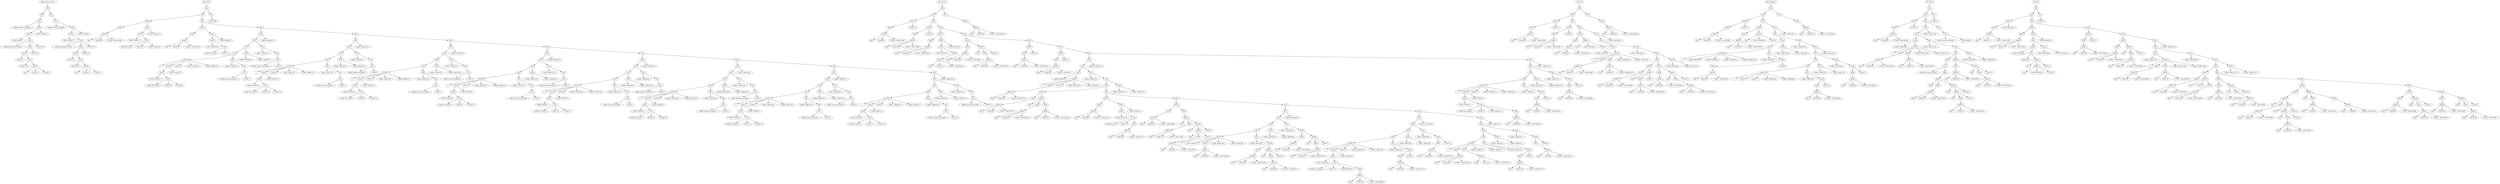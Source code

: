 digraph IRTree {
fragment1_0 -> fragment1_1
fragment1_1 -> fragment1_2
fragment1_2 -> fragment1_3
fragment1_3 -> fragment1_4
fragment1_3 -> fragment1_5
fragment1_5 -> fragment1_6
fragment1_6 -> fragment1_7
fragment1_6 -> fragment1_8
fragment1_8 -> fragment1_9
fragment1_8 -> fragment1_10
fragment1_10 -> fragment1_11
fragment1_11 -> fragment1_12
fragment1_11 -> fragment1_13
fragment1_13 -> fragment1_14
fragment1_13 -> fragment1_15
fragment1_15 -> fragment1_16
fragment1_15 -> fragment1_17
fragment1_15 -> fragment1_18
fragment1_10 -> fragment1_19
fragment1_8 -> fragment1_20
fragment1_5 -> fragment1_21
fragment1_1 -> fragment1_22
fragment1_22 -> fragment1_23
fragment1_23 -> fragment1_24
fragment1_23 -> fragment1_25
fragment1_25 -> fragment1_26
fragment1_26 -> fragment1_27
fragment1_26 -> fragment1_28
fragment1_28 -> fragment1_29
fragment1_28 -> fragment1_30
fragment1_30 -> fragment1_31
fragment1_31 -> fragment1_32
fragment1_31 -> fragment1_33
fragment1_33 -> fragment1_34
fragment1_33 -> fragment1_35
fragment1_35 -> fragment1_36
fragment1_35 -> fragment1_37
fragment1_35 -> fragment1_38
fragment1_30 -> fragment1_39
fragment1_28 -> fragment1_40
fragment1_25 -> fragment1_41
fragment1_0[ label = "BinarySearch::main" ]
fragment1_1[ label = "SEQ" ]
fragment1_2[ label = "EXP" ]
fragment1_3[ label = "CALL" ]
fragment1_4[ label = "NAME System.out.println" ]
fragment1_5[ label = "ESEQ" ]
fragment1_6[ label = "MOVE" ]
fragment1_7[ label = "TEMP TEMP#7" ]
fragment1_8[ label = "CALL" ]
fragment1_9[ label = "NAME BinarySearch::Start" ]
fragment1_10[ label = "ESEQ" ]
fragment1_11[ label = "MOVE" ]
fragment1_12[ label = "TEMP CP" ]
fragment1_13[ label = "CALL" ]
fragment1_14[ label = "NAME new" ]
fragment1_15[ label = "BINOP" ]
fragment1_16[ label = "MUL" ]
fragment1_17[ label = "CONST 2" ]
fragment1_18[ label = "CONST 4" ]
fragment1_19[ label = "TEMP CP" ]
fragment1_20[ label = "CONST 20" ]
fragment1_21[ label = "TEMP TEMP#7" ]
fragment1_22[ label = "EXP" ]
fragment1_23[ label = "CALL" ]
fragment1_24[ label = "NAME System.out.println" ]
fragment1_25[ label = "ESEQ" ]
fragment1_26[ label = "MOVE" ]
fragment1_27[ label = "TEMP TEMP#7" ]
fragment1_28[ label = "CALL" ]
fragment1_29[ label = "NAME BinarySearch::Start" ]
fragment1_30[ label = "ESEQ" ]
fragment1_31[ label = "MOVE" ]
fragment1_32[ label = "TEMP CP" ]
fragment1_33[ label = "CALL" ]
fragment1_34[ label = "NAME new" ]
fragment1_35[ label = "BINOP" ]
fragment1_36[ label = "MUL" ]
fragment1_37[ label = "CONST 2" ]
fragment1_38[ label = "CONST 4" ]
fragment1_39[ label = "TEMP CP" ]
fragment1_40[ label = "CONST 20" ]
fragment1_41[ label = "TEMP TEMP#7" ]
fragment2_0 -> fragment2_1
fragment2_1 -> fragment2_2
fragment2_2 -> fragment2_3
fragment2_3 -> fragment2_4
fragment2_4 -> fragment2_5
fragment2_5 -> fragment2_6
fragment2_5 -> fragment2_7
fragment2_5 -> fragment2_8
fragment2_3 -> fragment2_9
fragment2_9 -> fragment2_10
fragment2_10 -> fragment2_11
fragment2_10 -> fragment2_12
fragment2_12 -> fragment2_13
fragment2_12 -> fragment2_14
fragment2_12 -> fragment2_15
fragment2_9 -> fragment2_16
fragment2_2 -> fragment2_17
fragment2_17 -> fragment2_18
fragment2_18 -> fragment2_19
fragment2_19 -> fragment2_20
fragment2_20 -> fragment2_21
fragment2_20 -> fragment2_22
fragment2_20 -> fragment2_23
fragment2_18 -> fragment2_24
fragment2_24 -> fragment2_25
fragment2_25 -> fragment2_26
fragment2_25 -> fragment2_27
fragment2_27 -> fragment2_28
fragment2_27 -> fragment2_29
fragment2_24 -> fragment2_30
fragment2_17 -> fragment2_31
fragment2_31 -> fragment2_32
fragment2_32 -> fragment2_33
fragment2_33 -> fragment2_34
fragment2_34 -> fragment2_35
fragment2_35 -> fragment2_36
fragment2_36 -> fragment2_37
fragment2_36 -> fragment2_38
fragment2_38 -> fragment2_39
fragment2_39 -> fragment2_40
fragment2_39 -> fragment2_41
fragment2_41 -> fragment2_42
fragment2_41 -> fragment2_43
fragment2_41 -> fragment2_44
fragment2_38 -> fragment2_45
fragment2_36 -> fragment2_46
fragment2_36 -> fragment2_47
fragment2_36 -> fragment2_48
fragment2_35 -> fragment2_49
fragment2_49 -> fragment2_50
fragment2_49 -> fragment2_51
fragment2_51 -> fragment2_52
fragment2_52 -> fragment2_53
fragment2_52 -> fragment2_54
fragment2_34 -> fragment2_55
fragment2_55 -> fragment2_56
fragment2_55 -> fragment2_57
fragment2_33 -> fragment2_58
fragment2_58 -> fragment2_59
fragment2_58 -> fragment2_60
fragment2_60 -> fragment2_61
fragment2_61 -> fragment2_62
fragment2_61 -> fragment2_63
fragment2_32 -> fragment2_64
fragment2_31 -> fragment2_65
fragment2_65 -> fragment2_66
fragment2_66 -> fragment2_67
fragment2_67 -> fragment2_68
fragment2_68 -> fragment2_69
fragment2_69 -> fragment2_70
fragment2_70 -> fragment2_71
fragment2_70 -> fragment2_72
fragment2_72 -> fragment2_73
fragment2_73 -> fragment2_74
fragment2_73 -> fragment2_75
fragment2_75 -> fragment2_76
fragment2_75 -> fragment2_77
fragment2_75 -> fragment2_78
fragment2_72 -> fragment2_79
fragment2_70 -> fragment2_80
fragment2_70 -> fragment2_81
fragment2_70 -> fragment2_82
fragment2_69 -> fragment2_83
fragment2_83 -> fragment2_84
fragment2_83 -> fragment2_85
fragment2_85 -> fragment2_86
fragment2_86 -> fragment2_87
fragment2_86 -> fragment2_88
fragment2_68 -> fragment2_89
fragment2_89 -> fragment2_90
fragment2_89 -> fragment2_91
fragment2_67 -> fragment2_92
fragment2_92 -> fragment2_93
fragment2_92 -> fragment2_94
fragment2_94 -> fragment2_95
fragment2_95 -> fragment2_96
fragment2_95 -> fragment2_97
fragment2_66 -> fragment2_98
fragment2_65 -> fragment2_99
fragment2_99 -> fragment2_100
fragment2_100 -> fragment2_101
fragment2_101 -> fragment2_102
fragment2_102 -> fragment2_103
fragment2_103 -> fragment2_104
fragment2_104 -> fragment2_105
fragment2_104 -> fragment2_106
fragment2_106 -> fragment2_107
fragment2_107 -> fragment2_108
fragment2_107 -> fragment2_109
fragment2_109 -> fragment2_110
fragment2_109 -> fragment2_111
fragment2_109 -> fragment2_112
fragment2_106 -> fragment2_113
fragment2_104 -> fragment2_114
fragment2_104 -> fragment2_115
fragment2_104 -> fragment2_116
fragment2_103 -> fragment2_117
fragment2_117 -> fragment2_118
fragment2_117 -> fragment2_119
fragment2_119 -> fragment2_120
fragment2_120 -> fragment2_121
fragment2_120 -> fragment2_122
fragment2_102 -> fragment2_123
fragment2_123 -> fragment2_124
fragment2_123 -> fragment2_125
fragment2_101 -> fragment2_126
fragment2_126 -> fragment2_127
fragment2_126 -> fragment2_128
fragment2_128 -> fragment2_129
fragment2_129 -> fragment2_130
fragment2_129 -> fragment2_131
fragment2_100 -> fragment2_132
fragment2_99 -> fragment2_133
fragment2_133 -> fragment2_134
fragment2_134 -> fragment2_135
fragment2_135 -> fragment2_136
fragment2_136 -> fragment2_137
fragment2_137 -> fragment2_138
fragment2_138 -> fragment2_139
fragment2_138 -> fragment2_140
fragment2_140 -> fragment2_141
fragment2_141 -> fragment2_142
fragment2_141 -> fragment2_143
fragment2_143 -> fragment2_144
fragment2_143 -> fragment2_145
fragment2_143 -> fragment2_146
fragment2_140 -> fragment2_147
fragment2_138 -> fragment2_148
fragment2_138 -> fragment2_149
fragment2_138 -> fragment2_150
fragment2_137 -> fragment2_151
fragment2_151 -> fragment2_152
fragment2_151 -> fragment2_153
fragment2_153 -> fragment2_154
fragment2_154 -> fragment2_155
fragment2_154 -> fragment2_156
fragment2_136 -> fragment2_157
fragment2_157 -> fragment2_158
fragment2_157 -> fragment2_159
fragment2_135 -> fragment2_160
fragment2_160 -> fragment2_161
fragment2_160 -> fragment2_162
fragment2_162 -> fragment2_163
fragment2_163 -> fragment2_164
fragment2_163 -> fragment2_165
fragment2_134 -> fragment2_166
fragment2_133 -> fragment2_167
fragment2_167 -> fragment2_168
fragment2_168 -> fragment2_169
fragment2_169 -> fragment2_170
fragment2_170 -> fragment2_171
fragment2_171 -> fragment2_172
fragment2_172 -> fragment2_173
fragment2_172 -> fragment2_174
fragment2_174 -> fragment2_175
fragment2_175 -> fragment2_176
fragment2_175 -> fragment2_177
fragment2_177 -> fragment2_178
fragment2_177 -> fragment2_179
fragment2_177 -> fragment2_180
fragment2_174 -> fragment2_181
fragment2_172 -> fragment2_182
fragment2_172 -> fragment2_183
fragment2_172 -> fragment2_184
fragment2_171 -> fragment2_185
fragment2_185 -> fragment2_186
fragment2_185 -> fragment2_187
fragment2_187 -> fragment2_188
fragment2_188 -> fragment2_189
fragment2_188 -> fragment2_190
fragment2_170 -> fragment2_191
fragment2_191 -> fragment2_192
fragment2_191 -> fragment2_193
fragment2_169 -> fragment2_194
fragment2_194 -> fragment2_195
fragment2_194 -> fragment2_196
fragment2_196 -> fragment2_197
fragment2_197 -> fragment2_198
fragment2_197 -> fragment2_199
fragment2_168 -> fragment2_200
fragment2_167 -> fragment2_201
fragment2_201 -> fragment2_202
fragment2_202 -> fragment2_203
fragment2_203 -> fragment2_204
fragment2_204 -> fragment2_205
fragment2_205 -> fragment2_206
fragment2_206 -> fragment2_207
fragment2_206 -> fragment2_208
fragment2_208 -> fragment2_209
fragment2_209 -> fragment2_210
fragment2_209 -> fragment2_211
fragment2_211 -> fragment2_212
fragment2_211 -> fragment2_213
fragment2_211 -> fragment2_214
fragment2_208 -> fragment2_215
fragment2_206 -> fragment2_216
fragment2_206 -> fragment2_217
fragment2_206 -> fragment2_218
fragment2_205 -> fragment2_219
fragment2_219 -> fragment2_220
fragment2_219 -> fragment2_221
fragment2_221 -> fragment2_222
fragment2_222 -> fragment2_223
fragment2_222 -> fragment2_224
fragment2_204 -> fragment2_225
fragment2_225 -> fragment2_226
fragment2_225 -> fragment2_227
fragment2_203 -> fragment2_228
fragment2_228 -> fragment2_229
fragment2_228 -> fragment2_230
fragment2_230 -> fragment2_231
fragment2_231 -> fragment2_232
fragment2_231 -> fragment2_233
fragment2_202 -> fragment2_234
fragment2_201 -> fragment2_235
fragment2_235 -> fragment2_236
fragment2_236 -> fragment2_237
fragment2_237 -> fragment2_238
fragment2_238 -> fragment2_239
fragment2_239 -> fragment2_240
fragment2_240 -> fragment2_241
fragment2_240 -> fragment2_242
fragment2_242 -> fragment2_243
fragment2_243 -> fragment2_244
fragment2_243 -> fragment2_245
fragment2_245 -> fragment2_246
fragment2_245 -> fragment2_247
fragment2_245 -> fragment2_248
fragment2_242 -> fragment2_249
fragment2_240 -> fragment2_250
fragment2_240 -> fragment2_251
fragment2_240 -> fragment2_252
fragment2_239 -> fragment2_253
fragment2_253 -> fragment2_254
fragment2_253 -> fragment2_255
fragment2_255 -> fragment2_256
fragment2_256 -> fragment2_257
fragment2_256 -> fragment2_258
fragment2_238 -> fragment2_259
fragment2_259 -> fragment2_260
fragment2_259 -> fragment2_261
fragment2_237 -> fragment2_262
fragment2_262 -> fragment2_263
fragment2_262 -> fragment2_264
fragment2_264 -> fragment2_265
fragment2_265 -> fragment2_266
fragment2_265 -> fragment2_267
fragment2_236 -> fragment2_268
fragment2_235 -> fragment2_269
fragment2_269 -> fragment2_270
fragment2_270 -> fragment2_271
fragment2_271 -> fragment2_272
fragment2_272 -> fragment2_273
fragment2_273 -> fragment2_274
fragment2_273 -> fragment2_275
fragment2_275 -> fragment2_276
fragment2_276 -> fragment2_277
fragment2_276 -> fragment2_278
fragment2_278 -> fragment2_279
fragment2_278 -> fragment2_280
fragment2_278 -> fragment2_281
fragment2_275 -> fragment2_282
fragment2_273 -> fragment2_283
fragment2_273 -> fragment2_284
fragment2_273 -> fragment2_285
fragment2_272 -> fragment2_286
fragment2_286 -> fragment2_287
fragment2_286 -> fragment2_288
fragment2_288 -> fragment2_289
fragment2_289 -> fragment2_290
fragment2_289 -> fragment2_291
fragment2_271 -> fragment2_292
fragment2_292 -> fragment2_293
fragment2_292 -> fragment2_294
fragment2_270 -> fragment2_295
fragment2_295 -> fragment2_296
fragment2_295 -> fragment2_297
fragment2_297 -> fragment2_298
fragment2_298 -> fragment2_299
fragment2_298 -> fragment2_300
fragment2_269 -> fragment2_301
fragment2_1 -> fragment2_302
fragment2_302 -> fragment2_303
fragment2_0[ label = "BS::Start" ]
fragment2_1[ label = "SEQ" ]
fragment2_2[ label = "SEQ" ]
fragment2_3[ label = "MOVE" ]
fragment2_4[ label = "MEM" ]
fragment2_5[ label = "BINOP" ]
fragment2_6[ label = "ADD" ]
fragment2_7[ label = "TEMP BP" ]
fragment2_8[ label = "CONST -1094795586" ]
fragment2_9[ label = "ESEQ" ]
fragment2_10[ label = "MOVE" ]
fragment2_11[ label = "TEMP TEMP#15" ]
fragment2_12[ label = "CALL" ]
fragment2_13[ label = "NAME BS::Init" ]
fragment2_14[ label = "TEMP CP" ]
fragment2_15[ label = "TEMP TEMP#14" ]
fragment2_16[ label = "TEMP TEMP#15" ]
fragment2_17[ label = "SEQ" ]
fragment2_18[ label = "MOVE" ]
fragment2_19[ label = "MEM" ]
fragment2_20[ label = "BINOP" ]
fragment2_21[ label = "ADD" ]
fragment2_22[ label = "TEMP BP" ]
fragment2_23[ label = "CONST -1094795582" ]
fragment2_24[ label = "ESEQ" ]
fragment2_25[ label = "MOVE" ]
fragment2_26[ label = "TEMP TEMP#16" ]
fragment2_27[ label = "CALL" ]
fragment2_28[ label = "NAME BS::Print" ]
fragment2_29[ label = "TEMP CP" ]
fragment2_30[ label = "TEMP TEMP#16" ]
fragment2_31[ label = "SEQ" ]
fragment2_32[ label = "SEQ" ]
fragment2_33[ label = "SEQ" ]
fragment2_34[ label = "SEQ" ]
fragment2_35[ label = "SEQ" ]
fragment2_36[ label = "CJUMP" ]
fragment2_37[ label = "!=" ]
fragment2_38[ label = "ESEQ" ]
fragment2_39[ label = "MOVE" ]
fragment2_40[ label = "TEMP TEMP#17" ]
fragment2_41[ label = "CALL" ]
fragment2_42[ label = "NAME BS::Search" ]
fragment2_43[ label = "TEMP CP" ]
fragment2_44[ label = "CONST 8" ]
fragment2_45[ label = "TEMP TEMP#17" ]
fragment2_46[ label = "CONST 0" ]
fragment2_47[ label = "LABEL LABEL#14" ]
fragment2_48[ label = "LABEL LABEL#15" ]
fragment2_49[ label = "SEQ" ]
fragment2_50[ label = "LABEL LABEL#14" ]
fragment2_51[ label = "EXP" ]
fragment2_52[ label = "CALL" ]
fragment2_53[ label = "NAME System.out.println" ]
fragment2_54[ label = "CONST 1" ]
fragment2_55[ label = "JUMP" ]
fragment2_56[ label = "NAME LABEL#16" ]
fragment2_57[ label = "LABEL LABEL#16" ]
fragment2_58[ label = "SEQ" ]
fragment2_59[ label = "LABEL LABEL#15" ]
fragment2_60[ label = "EXP" ]
fragment2_61[ label = "CALL" ]
fragment2_62[ label = "NAME System.out.println" ]
fragment2_63[ label = "CONST 0" ]
fragment2_64[ label = "LABEL LABEL#16" ]
fragment2_65[ label = "SEQ" ]
fragment2_66[ label = "SEQ" ]
fragment2_67[ label = "SEQ" ]
fragment2_68[ label = "SEQ" ]
fragment2_69[ label = "SEQ" ]
fragment2_70[ label = "CJUMP" ]
fragment2_71[ label = "!=" ]
fragment2_72[ label = "ESEQ" ]
fragment2_73[ label = "MOVE" ]
fragment2_74[ label = "TEMP TEMP#18" ]
fragment2_75[ label = "CALL" ]
fragment2_76[ label = "NAME BS::Search" ]
fragment2_77[ label = "TEMP CP" ]
fragment2_78[ label = "CONST 19" ]
fragment2_79[ label = "TEMP TEMP#18" ]
fragment2_80[ label = "CONST 0" ]
fragment2_81[ label = "LABEL LABEL#20" ]
fragment2_82[ label = "LABEL LABEL#21" ]
fragment2_83[ label = "SEQ" ]
fragment2_84[ label = "LABEL LABEL#20" ]
fragment2_85[ label = "EXP" ]
fragment2_86[ label = "CALL" ]
fragment2_87[ label = "NAME System.out.println" ]
fragment2_88[ label = "CONST 1" ]
fragment2_89[ label = "JUMP" ]
fragment2_90[ label = "NAME LABEL#22" ]
fragment2_91[ label = "LABEL LABEL#22" ]
fragment2_92[ label = "SEQ" ]
fragment2_93[ label = "LABEL LABEL#21" ]
fragment2_94[ label = "EXP" ]
fragment2_95[ label = "CALL" ]
fragment2_96[ label = "NAME System.out.println" ]
fragment2_97[ label = "CONST 0" ]
fragment2_98[ label = "LABEL LABEL#22" ]
fragment2_99[ label = "SEQ" ]
fragment2_100[ label = "SEQ" ]
fragment2_101[ label = "SEQ" ]
fragment2_102[ label = "SEQ" ]
fragment2_103[ label = "SEQ" ]
fragment2_104[ label = "CJUMP" ]
fragment2_105[ label = "!=" ]
fragment2_106[ label = "ESEQ" ]
fragment2_107[ label = "MOVE" ]
fragment2_108[ label = "TEMP TEMP#19" ]
fragment2_109[ label = "CALL" ]
fragment2_110[ label = "NAME BS::Search" ]
fragment2_111[ label = "TEMP CP" ]
fragment2_112[ label = "CONST 20" ]
fragment2_113[ label = "TEMP TEMP#19" ]
fragment2_114[ label = "CONST 0" ]
fragment2_115[ label = "LABEL LABEL#26" ]
fragment2_116[ label = "LABEL LABEL#27" ]
fragment2_117[ label = "SEQ" ]
fragment2_118[ label = "LABEL LABEL#26" ]
fragment2_119[ label = "EXP" ]
fragment2_120[ label = "CALL" ]
fragment2_121[ label = "NAME System.out.println" ]
fragment2_122[ label = "CONST 1" ]
fragment2_123[ label = "JUMP" ]
fragment2_124[ label = "NAME LABEL#28" ]
fragment2_125[ label = "LABEL LABEL#28" ]
fragment2_126[ label = "SEQ" ]
fragment2_127[ label = "LABEL LABEL#27" ]
fragment2_128[ label = "EXP" ]
fragment2_129[ label = "CALL" ]
fragment2_130[ label = "NAME System.out.println" ]
fragment2_131[ label = "CONST 0" ]
fragment2_132[ label = "LABEL LABEL#28" ]
fragment2_133[ label = "SEQ" ]
fragment2_134[ label = "SEQ" ]
fragment2_135[ label = "SEQ" ]
fragment2_136[ label = "SEQ" ]
fragment2_137[ label = "SEQ" ]
fragment2_138[ label = "CJUMP" ]
fragment2_139[ label = "!=" ]
fragment2_140[ label = "ESEQ" ]
fragment2_141[ label = "MOVE" ]
fragment2_142[ label = "TEMP TEMP#20" ]
fragment2_143[ label = "CALL" ]
fragment2_144[ label = "NAME BS::Search" ]
fragment2_145[ label = "TEMP CP" ]
fragment2_146[ label = "CONST 21" ]
fragment2_147[ label = "TEMP TEMP#20" ]
fragment2_148[ label = "CONST 0" ]
fragment2_149[ label = "LABEL LABEL#32" ]
fragment2_150[ label = "LABEL LABEL#33" ]
fragment2_151[ label = "SEQ" ]
fragment2_152[ label = "LABEL LABEL#32" ]
fragment2_153[ label = "EXP" ]
fragment2_154[ label = "CALL" ]
fragment2_155[ label = "NAME System.out.println" ]
fragment2_156[ label = "CONST 1" ]
fragment2_157[ label = "JUMP" ]
fragment2_158[ label = "NAME LABEL#34" ]
fragment2_159[ label = "LABEL LABEL#34" ]
fragment2_160[ label = "SEQ" ]
fragment2_161[ label = "LABEL LABEL#33" ]
fragment2_162[ label = "EXP" ]
fragment2_163[ label = "CALL" ]
fragment2_164[ label = "NAME System.out.println" ]
fragment2_165[ label = "CONST 0" ]
fragment2_166[ label = "LABEL LABEL#34" ]
fragment2_167[ label = "SEQ" ]
fragment2_168[ label = "SEQ" ]
fragment2_169[ label = "SEQ" ]
fragment2_170[ label = "SEQ" ]
fragment2_171[ label = "SEQ" ]
fragment2_172[ label = "CJUMP" ]
fragment2_173[ label = "!=" ]
fragment2_174[ label = "ESEQ" ]
fragment2_175[ label = "MOVE" ]
fragment2_176[ label = "TEMP TEMP#21" ]
fragment2_177[ label = "CALL" ]
fragment2_178[ label = "NAME BS::Search" ]
fragment2_179[ label = "TEMP CP" ]
fragment2_180[ label = "CONST 37" ]
fragment2_181[ label = "TEMP TEMP#21" ]
fragment2_182[ label = "CONST 0" ]
fragment2_183[ label = "LABEL LABEL#38" ]
fragment2_184[ label = "LABEL LABEL#39" ]
fragment2_185[ label = "SEQ" ]
fragment2_186[ label = "LABEL LABEL#38" ]
fragment2_187[ label = "EXP" ]
fragment2_188[ label = "CALL" ]
fragment2_189[ label = "NAME System.out.println" ]
fragment2_190[ label = "CONST 1" ]
fragment2_191[ label = "JUMP" ]
fragment2_192[ label = "NAME LABEL#40" ]
fragment2_193[ label = "LABEL LABEL#40" ]
fragment2_194[ label = "SEQ" ]
fragment2_195[ label = "LABEL LABEL#39" ]
fragment2_196[ label = "EXP" ]
fragment2_197[ label = "CALL" ]
fragment2_198[ label = "NAME System.out.println" ]
fragment2_199[ label = "CONST 0" ]
fragment2_200[ label = "LABEL LABEL#40" ]
fragment2_201[ label = "SEQ" ]
fragment2_202[ label = "SEQ" ]
fragment2_203[ label = "SEQ" ]
fragment2_204[ label = "SEQ" ]
fragment2_205[ label = "SEQ" ]
fragment2_206[ label = "CJUMP" ]
fragment2_207[ label = "!=" ]
fragment2_208[ label = "ESEQ" ]
fragment2_209[ label = "MOVE" ]
fragment2_210[ label = "TEMP TEMP#22" ]
fragment2_211[ label = "CALL" ]
fragment2_212[ label = "NAME BS::Search" ]
fragment2_213[ label = "TEMP CP" ]
fragment2_214[ label = "CONST 38" ]
fragment2_215[ label = "TEMP TEMP#22" ]
fragment2_216[ label = "CONST 0" ]
fragment2_217[ label = "LABEL LABEL#44" ]
fragment2_218[ label = "LABEL LABEL#45" ]
fragment2_219[ label = "SEQ" ]
fragment2_220[ label = "LABEL LABEL#44" ]
fragment2_221[ label = "EXP" ]
fragment2_222[ label = "CALL" ]
fragment2_223[ label = "NAME System.out.println" ]
fragment2_224[ label = "CONST 1" ]
fragment2_225[ label = "JUMP" ]
fragment2_226[ label = "NAME LABEL#46" ]
fragment2_227[ label = "LABEL LABEL#46" ]
fragment2_228[ label = "SEQ" ]
fragment2_229[ label = "LABEL LABEL#45" ]
fragment2_230[ label = "EXP" ]
fragment2_231[ label = "CALL" ]
fragment2_232[ label = "NAME System.out.println" ]
fragment2_233[ label = "CONST 0" ]
fragment2_234[ label = "LABEL LABEL#46" ]
fragment2_235[ label = "SEQ" ]
fragment2_236[ label = "SEQ" ]
fragment2_237[ label = "SEQ" ]
fragment2_238[ label = "SEQ" ]
fragment2_239[ label = "SEQ" ]
fragment2_240[ label = "CJUMP" ]
fragment2_241[ label = "!=" ]
fragment2_242[ label = "ESEQ" ]
fragment2_243[ label = "MOVE" ]
fragment2_244[ label = "TEMP TEMP#23" ]
fragment2_245[ label = "CALL" ]
fragment2_246[ label = "NAME BS::Search" ]
fragment2_247[ label = "TEMP CP" ]
fragment2_248[ label = "CONST 39" ]
fragment2_249[ label = "TEMP TEMP#23" ]
fragment2_250[ label = "CONST 0" ]
fragment2_251[ label = "LABEL LABEL#50" ]
fragment2_252[ label = "LABEL LABEL#51" ]
fragment2_253[ label = "SEQ" ]
fragment2_254[ label = "LABEL LABEL#50" ]
fragment2_255[ label = "EXP" ]
fragment2_256[ label = "CALL" ]
fragment2_257[ label = "NAME System.out.println" ]
fragment2_258[ label = "CONST 1" ]
fragment2_259[ label = "JUMP" ]
fragment2_260[ label = "NAME LABEL#52" ]
fragment2_261[ label = "LABEL LABEL#52" ]
fragment2_262[ label = "SEQ" ]
fragment2_263[ label = "LABEL LABEL#51" ]
fragment2_264[ label = "EXP" ]
fragment2_265[ label = "CALL" ]
fragment2_266[ label = "NAME System.out.println" ]
fragment2_267[ label = "CONST 0" ]
fragment2_268[ label = "LABEL LABEL#52" ]
fragment2_269[ label = "SEQ" ]
fragment2_270[ label = "SEQ" ]
fragment2_271[ label = "SEQ" ]
fragment2_272[ label = "SEQ" ]
fragment2_273[ label = "CJUMP" ]
fragment2_274[ label = "!=" ]
fragment2_275[ label = "ESEQ" ]
fragment2_276[ label = "MOVE" ]
fragment2_277[ label = "TEMP TEMP#24" ]
fragment2_278[ label = "CALL" ]
fragment2_279[ label = "NAME BS::Search" ]
fragment2_280[ label = "TEMP CP" ]
fragment2_281[ label = "CONST 50" ]
fragment2_282[ label = "TEMP TEMP#24" ]
fragment2_283[ label = "CONST 0" ]
fragment2_284[ label = "LABEL LABEL#56" ]
fragment2_285[ label = "LABEL LABEL#57" ]
fragment2_286[ label = "SEQ" ]
fragment2_287[ label = "LABEL LABEL#56" ]
fragment2_288[ label = "EXP" ]
fragment2_289[ label = "CALL" ]
fragment2_290[ label = "NAME System.out.println" ]
fragment2_291[ label = "CONST 1" ]
fragment2_292[ label = "JUMP" ]
fragment2_293[ label = "NAME LABEL#58" ]
fragment2_294[ label = "LABEL LABEL#58" ]
fragment2_295[ label = "SEQ" ]
fragment2_296[ label = "LABEL LABEL#57" ]
fragment2_297[ label = "EXP" ]
fragment2_298[ label = "CALL" ]
fragment2_299[ label = "NAME System.out.println" ]
fragment2_300[ label = "CONST 0" ]
fragment2_301[ label = "LABEL LABEL#58" ]
fragment2_302[ label = "EXP" ]
fragment2_303[ label = "CONST 999" ]
fragment3_0 -> fragment3_1
fragment3_1 -> fragment3_2
fragment3_2 -> fragment3_3
fragment3_3 -> fragment3_4
fragment3_4 -> fragment3_5
fragment3_5 -> fragment3_6
fragment3_5 -> fragment3_7
fragment3_5 -> fragment3_8
fragment3_3 -> fragment3_9
fragment3_2 -> fragment3_10
fragment3_10 -> fragment3_11
fragment3_11 -> fragment3_12
fragment3_12 -> fragment3_13
fragment3_13 -> fragment3_14
fragment3_13 -> fragment3_15
fragment3_13 -> fragment3_16
fragment3_11 -> fragment3_17
fragment3_10 -> fragment3_18
fragment3_18 -> fragment3_19
fragment3_19 -> fragment3_20
fragment3_20 -> fragment3_21
fragment3_21 -> fragment3_22
fragment3_21 -> fragment3_23
fragment3_21 -> fragment3_24
fragment3_19 -> fragment3_25
fragment3_25 -> fragment3_26
fragment3_26 -> fragment3_27
fragment3_26 -> fragment3_28
fragment3_28 -> fragment3_29
fragment3_29 -> fragment3_30
fragment3_29 -> fragment3_31
fragment3_29 -> fragment3_32
fragment3_25 -> fragment3_33
fragment3_18 -> fragment3_34
fragment3_34 -> fragment3_35
fragment3_35 -> fragment3_36
fragment3_36 -> fragment3_37
fragment3_37 -> fragment3_38
fragment3_37 -> fragment3_39
fragment3_37 -> fragment3_40
fragment3_35 -> fragment3_41
fragment3_41 -> fragment3_42
fragment3_41 -> fragment3_43
fragment3_43 -> fragment3_44
fragment3_44 -> fragment3_45
fragment3_44 -> fragment3_46
fragment3_44 -> fragment3_47
fragment3_41 -> fragment3_48
fragment3_34 -> fragment3_49
fragment3_49 -> fragment3_50
fragment3_50 -> fragment3_51
fragment3_51 -> fragment3_52
fragment3_52 -> fragment3_53
fragment3_52 -> fragment3_54
fragment3_52 -> fragment3_55
fragment3_50 -> fragment3_56
fragment3_49 -> fragment3_57
fragment3_57 -> fragment3_58
fragment3_58 -> fragment3_59
fragment3_59 -> fragment3_60
fragment3_60 -> fragment3_61
fragment3_60 -> fragment3_62
fragment3_60 -> fragment3_63
fragment3_58 -> fragment3_64
fragment3_57 -> fragment3_65
fragment3_65 -> fragment3_66
fragment3_66 -> fragment3_67
fragment3_67 -> fragment3_68
fragment3_68 -> fragment3_69
fragment3_68 -> fragment3_70
fragment3_70 -> fragment3_71
fragment3_70 -> fragment3_72
fragment3_72 -> fragment3_73
fragment3_73 -> fragment3_74
fragment3_73 -> fragment3_75
fragment3_73 -> fragment3_76
fragment3_70 -> fragment3_77
fragment3_70 -> fragment3_78
fragment3_70 -> fragment3_79
fragment3_67 -> fragment3_80
fragment3_80 -> fragment3_81
fragment3_80 -> fragment3_82
fragment3_82 -> fragment3_83
fragment3_83 -> fragment3_84
fragment3_84 -> fragment3_85
fragment3_85 -> fragment3_86
fragment3_86 -> fragment3_87
fragment3_86 -> fragment3_88
fragment3_86 -> fragment3_89
fragment3_84 -> fragment3_90
fragment3_90 -> fragment3_91
fragment3_90 -> fragment3_92
fragment3_92 -> fragment3_93
fragment3_93 -> fragment3_94
fragment3_93 -> fragment3_95
fragment3_93 -> fragment3_96
fragment3_90 -> fragment3_97
fragment3_97 -> fragment3_98
fragment3_98 -> fragment3_99
fragment3_98 -> fragment3_100
fragment3_98 -> fragment3_101
fragment3_83 -> fragment3_102
fragment3_102 -> fragment3_103
fragment3_103 -> fragment3_104
fragment3_104 -> fragment3_105
fragment3_105 -> fragment3_106
fragment3_105 -> fragment3_107
fragment3_105 -> fragment3_108
fragment3_103 -> fragment3_109
fragment3_109 -> fragment3_110
fragment3_110 -> fragment3_111
fragment3_110 -> fragment3_112
fragment3_112 -> fragment3_113
fragment3_112 -> fragment3_114
fragment3_112 -> fragment3_115
fragment3_115 -> fragment3_116
fragment3_116 -> fragment3_117
fragment3_116 -> fragment3_118
fragment3_116 -> fragment3_119
fragment3_109 -> fragment3_120
fragment3_102 -> fragment3_121
fragment3_121 -> fragment3_122
fragment3_122 -> fragment3_123
fragment3_123 -> fragment3_124
fragment3_124 -> fragment3_125
fragment3_124 -> fragment3_126
fragment3_124 -> fragment3_127
fragment3_122 -> fragment3_128
fragment3_128 -> fragment3_129
fragment3_129 -> fragment3_130
fragment3_129 -> fragment3_131
fragment3_131 -> fragment3_132
fragment3_132 -> fragment3_133
fragment3_132 -> fragment3_134
fragment3_132 -> fragment3_135
fragment3_129 -> fragment3_136
fragment3_136 -> fragment3_137
fragment3_136 -> fragment3_138
fragment3_138 -> fragment3_139
fragment3_138 -> fragment3_140
fragment3_140 -> fragment3_141
fragment3_141 -> fragment3_142
fragment3_141 -> fragment3_143
fragment3_141 -> fragment3_144
fragment3_138 -> fragment3_145
fragment3_136 -> fragment3_146
fragment3_121 -> fragment3_147
fragment3_147 -> fragment3_148
fragment3_148 -> fragment3_149
fragment3_149 -> fragment3_150
fragment3_150 -> fragment3_151
fragment3_151 -> fragment3_152
fragment3_152 -> fragment3_153
fragment3_152 -> fragment3_154
fragment3_152 -> fragment3_155
fragment3_155 -> fragment3_156
fragment3_156 -> fragment3_157
fragment3_156 -> fragment3_158
fragment3_156 -> fragment3_159
fragment3_152 -> fragment3_160
fragment3_152 -> fragment3_161
fragment3_151 -> fragment3_162
fragment3_162 -> fragment3_163
fragment3_162 -> fragment3_164
fragment3_164 -> fragment3_165
fragment3_165 -> fragment3_166
fragment3_166 -> fragment3_167
fragment3_166 -> fragment3_168
fragment3_166 -> fragment3_169
fragment3_164 -> fragment3_170
fragment3_170 -> fragment3_171
fragment3_170 -> fragment3_172
fragment3_172 -> fragment3_173
fragment3_173 -> fragment3_174
fragment3_173 -> fragment3_175
fragment3_173 -> fragment3_176
fragment3_170 -> fragment3_177
fragment3_150 -> fragment3_178
fragment3_178 -> fragment3_179
fragment3_178 -> fragment3_180
fragment3_149 -> fragment3_181
fragment3_181 -> fragment3_182
fragment3_181 -> fragment3_183
fragment3_183 -> fragment3_184
fragment3_184 -> fragment3_185
fragment3_185 -> fragment3_186
fragment3_185 -> fragment3_187
fragment3_185 -> fragment3_188
fragment3_183 -> fragment3_189
fragment3_189 -> fragment3_190
fragment3_189 -> fragment3_191
fragment3_191 -> fragment3_192
fragment3_192 -> fragment3_193
fragment3_192 -> fragment3_194
fragment3_192 -> fragment3_195
fragment3_189 -> fragment3_196
fragment3_148 -> fragment3_197
fragment3_147 -> fragment3_198
fragment3_198 -> fragment3_199
fragment3_199 -> fragment3_200
fragment3_200 -> fragment3_201
fragment3_201 -> fragment3_202
fragment3_202 -> fragment3_203
fragment3_203 -> fragment3_204
fragment3_203 -> fragment3_205
fragment3_205 -> fragment3_206
fragment3_206 -> fragment3_207
fragment3_206 -> fragment3_208
fragment3_208 -> fragment3_209
fragment3_208 -> fragment3_210
fragment3_208 -> fragment3_211
fragment3_208 -> fragment3_212
fragment3_212 -> fragment3_213
fragment3_213 -> fragment3_214
fragment3_213 -> fragment3_215
fragment3_213 -> fragment3_216
fragment3_205 -> fragment3_217
fragment3_203 -> fragment3_218
fragment3_203 -> fragment3_219
fragment3_203 -> fragment3_220
fragment3_202 -> fragment3_221
fragment3_221 -> fragment3_222
fragment3_221 -> fragment3_223
fragment3_223 -> fragment3_224
fragment3_224 -> fragment3_225
fragment3_225 -> fragment3_226
fragment3_225 -> fragment3_227
fragment3_225 -> fragment3_228
fragment3_223 -> fragment3_229
fragment3_201 -> fragment3_230
fragment3_230 -> fragment3_231
fragment3_230 -> fragment3_232
fragment3_200 -> fragment3_233
fragment3_233 -> fragment3_234
fragment3_233 -> fragment3_235
fragment3_235 -> fragment3_236
fragment3_236 -> fragment3_237
fragment3_237 -> fragment3_238
fragment3_237 -> fragment3_239
fragment3_237 -> fragment3_240
fragment3_235 -> fragment3_241
fragment3_199 -> fragment3_242
fragment3_198 -> fragment3_243
fragment3_243 -> fragment3_244
fragment3_244 -> fragment3_245
fragment3_245 -> fragment3_246
fragment3_246 -> fragment3_247
fragment3_247 -> fragment3_248
fragment3_247 -> fragment3_249
fragment3_249 -> fragment3_250
fragment3_250 -> fragment3_251
fragment3_250 -> fragment3_252
fragment3_250 -> fragment3_253
fragment3_247 -> fragment3_254
fragment3_254 -> fragment3_255
fragment3_255 -> fragment3_256
fragment3_255 -> fragment3_257
fragment3_255 -> fragment3_258
fragment3_247 -> fragment3_259
fragment3_247 -> fragment3_260
fragment3_246 -> fragment3_261
fragment3_261 -> fragment3_262
fragment3_261 -> fragment3_263
fragment3_263 -> fragment3_264
fragment3_264 -> fragment3_265
fragment3_265 -> fragment3_266
fragment3_265 -> fragment3_267
fragment3_265 -> fragment3_268
fragment3_263 -> fragment3_269
fragment3_245 -> fragment3_270
fragment3_270 -> fragment3_271
fragment3_270 -> fragment3_272
fragment3_244 -> fragment3_273
fragment3_273 -> fragment3_274
fragment3_273 -> fragment3_275
fragment3_275 -> fragment3_276
fragment3_276 -> fragment3_277
fragment3_277 -> fragment3_278
fragment3_277 -> fragment3_279
fragment3_277 -> fragment3_280
fragment3_275 -> fragment3_281
fragment3_243 -> fragment3_282
fragment3_82 -> fragment3_283
fragment3_283 -> fragment3_284
fragment3_283 -> fragment3_285
fragment3_66 -> fragment3_286
fragment3_65 -> fragment3_287
fragment3_287 -> fragment3_288
fragment3_288 -> fragment3_289
fragment3_289 -> fragment3_290
fragment3_290 -> fragment3_291
fragment3_291 -> fragment3_292
fragment3_291 -> fragment3_293
fragment3_293 -> fragment3_294
fragment3_294 -> fragment3_295
fragment3_294 -> fragment3_296
fragment3_296 -> fragment3_297
fragment3_296 -> fragment3_298
fragment3_296 -> fragment3_299
fragment3_296 -> fragment3_300
fragment3_300 -> fragment3_301
fragment3_301 -> fragment3_302
fragment3_301 -> fragment3_303
fragment3_301 -> fragment3_304
fragment3_293 -> fragment3_305
fragment3_291 -> fragment3_306
fragment3_291 -> fragment3_307
fragment3_291 -> fragment3_308
fragment3_290 -> fragment3_309
fragment3_309 -> fragment3_310
fragment3_309 -> fragment3_311
fragment3_311 -> fragment3_312
fragment3_312 -> fragment3_313
fragment3_313 -> fragment3_314
fragment3_313 -> fragment3_315
fragment3_313 -> fragment3_316
fragment3_311 -> fragment3_317
fragment3_289 -> fragment3_318
fragment3_318 -> fragment3_319
fragment3_318 -> fragment3_320
fragment3_288 -> fragment3_321
fragment3_321 -> fragment3_322
fragment3_321 -> fragment3_323
fragment3_323 -> fragment3_324
fragment3_324 -> fragment3_325
fragment3_325 -> fragment3_326
fragment3_325 -> fragment3_327
fragment3_325 -> fragment3_328
fragment3_323 -> fragment3_329
fragment3_287 -> fragment3_330
fragment3_1 -> fragment3_331
fragment3_331 -> fragment3_332
fragment3_332 -> fragment3_333
fragment3_333 -> fragment3_334
fragment3_333 -> fragment3_335
fragment3_333 -> fragment3_336
fragment3_0[ label = "BS::Search" ]
fragment3_1[ label = "SEQ" ]
fragment3_2[ label = "SEQ" ]
fragment3_3[ label = "MOVE" ]
fragment3_4[ label = "MEM" ]
fragment3_5[ label = "BINOP" ]
fragment3_6[ label = "ADD" ]
fragment3_7[ label = "TEMP BP" ]
fragment3_8[ label = "CONST -1094795566" ]
fragment3_9[ label = "CONST 0" ]
fragment3_10[ label = "SEQ" ]
fragment3_11[ label = "MOVE" ]
fragment3_12[ label = "MEM" ]
fragment3_13[ label = "BINOP" ]
fragment3_14[ label = "ADD" ]
fragment3_15[ label = "TEMP BP" ]
fragment3_16[ label = "CONST -1094795586" ]
fragment3_17[ label = "CONST 0" ]
fragment3_18[ label = "SEQ" ]
fragment3_19[ label = "MOVE" ]
fragment3_20[ label = "MEM" ]
fragment3_21[ label = "BINOP" ]
fragment3_22[ label = "ADD" ]
fragment3_23[ label = "TEMP BP" ]
fragment3_24[ label = "CONST -1094795582" ]
fragment3_25[ label = "ESEQ" ]
fragment3_26[ label = "MOVE" ]
fragment3_27[ label = "TEMP TEMP#32" ]
fragment3_28[ label = "MEM" ]
fragment3_29[ label = "BINOP" ]
fragment3_30[ label = "ADD" ]
fragment3_31[ label = "TEMP CP" ]
fragment3_32[ label = "CONST -1094795582" ]
fragment3_33[ label = "TEMP TEMP#32" ]
fragment3_34[ label = "SEQ" ]
fragment3_35[ label = "MOVE" ]
fragment3_36[ label = "MEM" ]
fragment3_37[ label = "BINOP" ]
fragment3_38[ label = "ADD" ]
fragment3_39[ label = "TEMP BP" ]
fragment3_40[ label = "CONST -1094795582" ]
fragment3_41[ label = "BINOP" ]
fragment3_42[ label = "SUB" ]
fragment3_43[ label = "MEM" ]
fragment3_44[ label = "BINOP" ]
fragment3_45[ label = "ADD" ]
fragment3_46[ label = "TEMP BP" ]
fragment3_47[ label = "CONST -1094795582" ]
fragment3_48[ label = "CONST 1" ]
fragment3_49[ label = "SEQ" ]
fragment3_50[ label = "MOVE" ]
fragment3_51[ label = "MEM" ]
fragment3_52[ label = "BINOP" ]
fragment3_53[ label = "ADD" ]
fragment3_54[ label = "TEMP BP" ]
fragment3_55[ label = "CONST -1094795578" ]
fragment3_56[ label = "CONST 0" ]
fragment3_57[ label = "SEQ" ]
fragment3_58[ label = "MOVE" ]
fragment3_59[ label = "MEM" ]
fragment3_60[ label = "BINOP" ]
fragment3_61[ label = "ADD" ]
fragment3_62[ label = "TEMP BP" ]
fragment3_63[ label = "CONST -1094795574" ]
fragment3_64[ label = "CONST 1" ]
fragment3_65[ label = "SEQ" ]
fragment3_66[ label = "SEQ" ]
fragment3_67[ label = "SEQ" ]
fragment3_68[ label = "SEQ" ]
fragment3_69[ label = "LABEL LABEL#73" ]
fragment3_70[ label = "CJUMP" ]
fragment3_71[ label = "!=" ]
fragment3_72[ label = "MEM" ]
fragment3_73[ label = "BINOP" ]
fragment3_74[ label = "ADD" ]
fragment3_75[ label = "TEMP BP" ]
fragment3_76[ label = "CONST -1094795574" ]
fragment3_77[ label = "CONST 0" ]
fragment3_78[ label = "LABEL LABEL#74" ]
fragment3_79[ label = "LABEL LABEL#75" ]
fragment3_80[ label = "SEQ" ]
fragment3_81[ label = "LABEL LABEL#74" ]
fragment3_82[ label = "SEQ" ]
fragment3_83[ label = "SEQ" ]
fragment3_84[ label = "MOVE" ]
fragment3_85[ label = "MEM" ]
fragment3_86[ label = "BINOP" ]
fragment3_87[ label = "ADD" ]
fragment3_88[ label = "TEMP BP" ]
fragment3_89[ label = "CONST -1094795570" ]
fragment3_90[ label = "BINOP" ]
fragment3_91[ label = "ADD" ]
fragment3_92[ label = "MEM" ]
fragment3_93[ label = "BINOP" ]
fragment3_94[ label = "ADD" ]
fragment3_95[ label = "TEMP BP" ]
fragment3_96[ label = "CONST -1094795578" ]
fragment3_97[ label = "MEM" ]
fragment3_98[ label = "BINOP" ]
fragment3_99[ label = "ADD" ]
fragment3_100[ label = "TEMP BP" ]
fragment3_101[ label = "CONST -1094795582" ]
fragment3_102[ label = "SEQ" ]
fragment3_103[ label = "MOVE" ]
fragment3_104[ label = "MEM" ]
fragment3_105[ label = "BINOP" ]
fragment3_106[ label = "ADD" ]
fragment3_107[ label = "TEMP BP" ]
fragment3_108[ label = "CONST -1094795570" ]
fragment3_109[ label = "ESEQ" ]
fragment3_110[ label = "MOVE" ]
fragment3_111[ label = "TEMP TEMP#33" ]
fragment3_112[ label = "CALL" ]
fragment3_113[ label = "NAME BS::Div" ]
fragment3_114[ label = "TEMP CP" ]
fragment3_115[ label = "MEM" ]
fragment3_116[ label = "BINOP" ]
fragment3_117[ label = "ADD" ]
fragment3_118[ label = "TEMP BP" ]
fragment3_119[ label = "CONST -1094795570" ]
fragment3_120[ label = "TEMP TEMP#33" ]
fragment3_121[ label = "SEQ" ]
fragment3_122[ label = "MOVE" ]
fragment3_123[ label = "MEM" ]
fragment3_124[ label = "BINOP" ]
fragment3_125[ label = "ADD" ]
fragment3_126[ label = "TEMP BP" ]
fragment3_127[ label = "CONST -1094795566" ]
fragment3_128[ label = "MEM" ]
fragment3_129[ label = "BINOP" ]
fragment3_130[ label = "ADD" ]
fragment3_131[ label = "MEM" ]
fragment3_132[ label = "BINOP" ]
fragment3_133[ label = "ADD" ]
fragment3_134[ label = "TEMP CP" ]
fragment3_135[ label = "CONST -1094795582" ]
fragment3_136[ label = "BINOP" ]
fragment3_137[ label = "MUL" ]
fragment3_138[ label = "BINOP" ]
fragment3_139[ label = "ADD" ]
fragment3_140[ label = "MEM" ]
fragment3_141[ label = "BINOP" ]
fragment3_142[ label = "ADD" ]
fragment3_143[ label = "TEMP BP" ]
fragment3_144[ label = "CONST -1094795570" ]
fragment3_145[ label = "CONST 1" ]
fragment3_146[ label = "CONST 4" ]
fragment3_147[ label = "SEQ" ]
fragment3_148[ label = "SEQ" ]
fragment3_149[ label = "SEQ" ]
fragment3_150[ label = "SEQ" ]
fragment3_151[ label = "SEQ" ]
fragment3_152[ label = "CJUMP" ]
fragment3_153[ label = "<" ]
fragment3_154[ label = "TEMP TEMP#31" ]
fragment3_155[ label = "MEM" ]
fragment3_156[ label = "BINOP" ]
fragment3_157[ label = "ADD" ]
fragment3_158[ label = "TEMP BP" ]
fragment3_159[ label = "CONST -1094795566" ]
fragment3_160[ label = "LABEL LABEL#63" ]
fragment3_161[ label = "LABEL LABEL#64" ]
fragment3_162[ label = "SEQ" ]
fragment3_163[ label = "LABEL LABEL#63" ]
fragment3_164[ label = "MOVE" ]
fragment3_165[ label = "MEM" ]
fragment3_166[ label = "BINOP" ]
fragment3_167[ label = "ADD" ]
fragment3_168[ label = "TEMP BP" ]
fragment3_169[ label = "CONST -1094795582" ]
fragment3_170[ label = "BINOP" ]
fragment3_171[ label = "SUB" ]
fragment3_172[ label = "MEM" ]
fragment3_173[ label = "BINOP" ]
fragment3_174[ label = "ADD" ]
fragment3_175[ label = "TEMP BP" ]
fragment3_176[ label = "CONST -1094795570" ]
fragment3_177[ label = "CONST 1" ]
fragment3_178[ label = "JUMP" ]
fragment3_179[ label = "NAME LABEL#65" ]
fragment3_180[ label = "LABEL LABEL#65" ]
fragment3_181[ label = "SEQ" ]
fragment3_182[ label = "LABEL LABEL#64" ]
fragment3_183[ label = "MOVE" ]
fragment3_184[ label = "MEM" ]
fragment3_185[ label = "BINOP" ]
fragment3_186[ label = "ADD" ]
fragment3_187[ label = "TEMP BP" ]
fragment3_188[ label = "CONST -1094795578" ]
fragment3_189[ label = "BINOP" ]
fragment3_190[ label = "ADD" ]
fragment3_191[ label = "MEM" ]
fragment3_192[ label = "BINOP" ]
fragment3_193[ label = "ADD" ]
fragment3_194[ label = "TEMP BP" ]
fragment3_195[ label = "CONST -1094795570" ]
fragment3_196[ label = "CONST 1" ]
fragment3_197[ label = "LABEL LABEL#65" ]
fragment3_198[ label = "SEQ" ]
fragment3_199[ label = "SEQ" ]
fragment3_200[ label = "SEQ" ]
fragment3_201[ label = "SEQ" ]
fragment3_202[ label = "SEQ" ]
fragment3_203[ label = "CJUMP" ]
fragment3_204[ label = "!=" ]
fragment3_205[ label = "ESEQ" ]
fragment3_206[ label = "MOVE" ]
fragment3_207[ label = "TEMP TEMP#34" ]
fragment3_208[ label = "CALL" ]
fragment3_209[ label = "NAME BS::Compare" ]
fragment3_210[ label = "TEMP CP" ]
fragment3_211[ label = "TEMP TEMP#31" ]
fragment3_212[ label = "MEM" ]
fragment3_213[ label = "BINOP" ]
fragment3_214[ label = "ADD" ]
fragment3_215[ label = "TEMP BP" ]
fragment3_216[ label = "CONST -1094795566" ]
fragment3_217[ label = "TEMP TEMP#34" ]
fragment3_218[ label = "CONST 0" ]
fragment3_219[ label = "LABEL LABEL#67" ]
fragment3_220[ label = "LABEL LABEL#68" ]
fragment3_221[ label = "SEQ" ]
fragment3_222[ label = "LABEL LABEL#67" ]
fragment3_223[ label = "MOVE" ]
fragment3_224[ label = "MEM" ]
fragment3_225[ label = "BINOP" ]
fragment3_226[ label = "ADD" ]
fragment3_227[ label = "TEMP BP" ]
fragment3_228[ label = "CONST -1094795574" ]
fragment3_229[ label = "CONST 0" ]
fragment3_230[ label = "JUMP" ]
fragment3_231[ label = "NAME LABEL#69" ]
fragment3_232[ label = "LABEL LABEL#69" ]
fragment3_233[ label = "SEQ" ]
fragment3_234[ label = "LABEL LABEL#68" ]
fragment3_235[ label = "MOVE" ]
fragment3_236[ label = "MEM" ]
fragment3_237[ label = "BINOP" ]
fragment3_238[ label = "ADD" ]
fragment3_239[ label = "TEMP BP" ]
fragment3_240[ label = "CONST -1094795574" ]
fragment3_241[ label = "CONST 1" ]
fragment3_242[ label = "LABEL LABEL#69" ]
fragment3_243[ label = "SEQ" ]
fragment3_244[ label = "SEQ" ]
fragment3_245[ label = "SEQ" ]
fragment3_246[ label = "SEQ" ]
fragment3_247[ label = "CJUMP" ]
fragment3_248[ label = "<" ]
fragment3_249[ label = "MEM" ]
fragment3_250[ label = "BINOP" ]
fragment3_251[ label = "ADD" ]
fragment3_252[ label = "TEMP BP" ]
fragment3_253[ label = "CONST -1094795582" ]
fragment3_254[ label = "MEM" ]
fragment3_255[ label = "BINOP" ]
fragment3_256[ label = "ADD" ]
fragment3_257[ label = "TEMP BP" ]
fragment3_258[ label = "CONST -1094795578" ]
fragment3_259[ label = "LABEL LABEL#70" ]
fragment3_260[ label = "LABEL LABEL#71" ]
fragment3_261[ label = "SEQ" ]
fragment3_262[ label = "LABEL LABEL#70" ]
fragment3_263[ label = "MOVE" ]
fragment3_264[ label = "MEM" ]
fragment3_265[ label = "BINOP" ]
fragment3_266[ label = "ADD" ]
fragment3_267[ label = "TEMP BP" ]
fragment3_268[ label = "CONST -1094795574" ]
fragment3_269[ label = "CONST 0" ]
fragment3_270[ label = "JUMP" ]
fragment3_271[ label = "NAME LABEL#72" ]
fragment3_272[ label = "LABEL LABEL#72" ]
fragment3_273[ label = "SEQ" ]
fragment3_274[ label = "LABEL LABEL#71" ]
fragment3_275[ label = "MOVE" ]
fragment3_276[ label = "MEM" ]
fragment3_277[ label = "BINOP" ]
fragment3_278[ label = "ADD" ]
fragment3_279[ label = "TEMP BP" ]
fragment3_280[ label = "CONST -1094795562" ]
fragment3_281[ label = "CONST 0" ]
fragment3_282[ label = "LABEL LABEL#72" ]
fragment3_283[ label = "JUMP" ]
fragment3_284[ label = "NAME LABEL#73" ]
fragment3_285[ label = "LABEL LABEL#73" ]
fragment3_286[ label = "LABEL LABEL#75" ]
fragment3_287[ label = "SEQ" ]
fragment3_288[ label = "SEQ" ]
fragment3_289[ label = "SEQ" ]
fragment3_290[ label = "SEQ" ]
fragment3_291[ label = "CJUMP" ]
fragment3_292[ label = "!=" ]
fragment3_293[ label = "ESEQ" ]
fragment3_294[ label = "MOVE" ]
fragment3_295[ label = "TEMP TEMP#35" ]
fragment3_296[ label = "CALL" ]
fragment3_297[ label = "NAME BS::Compare" ]
fragment3_298[ label = "TEMP CP" ]
fragment3_299[ label = "TEMP TEMP#31" ]
fragment3_300[ label = "MEM" ]
fragment3_301[ label = "BINOP" ]
fragment3_302[ label = "ADD" ]
fragment3_303[ label = "TEMP BP" ]
fragment3_304[ label = "CONST -1094795566" ]
fragment3_305[ label = "TEMP TEMP#35" ]
fragment3_306[ label = "CONST 0" ]
fragment3_307[ label = "LABEL LABEL#77" ]
fragment3_308[ label = "LABEL LABEL#78" ]
fragment3_309[ label = "SEQ" ]
fragment3_310[ label = "LABEL LABEL#77" ]
fragment3_311[ label = "MOVE" ]
fragment3_312[ label = "MEM" ]
fragment3_313[ label = "BINOP" ]
fragment3_314[ label = "ADD" ]
fragment3_315[ label = "TEMP BP" ]
fragment3_316[ label = "CONST -1094795586" ]
fragment3_317[ label = "CONST 1" ]
fragment3_318[ label = "JUMP" ]
fragment3_319[ label = "NAME LABEL#79" ]
fragment3_320[ label = "LABEL LABEL#79" ]
fragment3_321[ label = "SEQ" ]
fragment3_322[ label = "LABEL LABEL#78" ]
fragment3_323[ label = "MOVE" ]
fragment3_324[ label = "MEM" ]
fragment3_325[ label = "BINOP" ]
fragment3_326[ label = "ADD" ]
fragment3_327[ label = "TEMP BP" ]
fragment3_328[ label = "CONST -1094795586" ]
fragment3_329[ label = "CONST 0" ]
fragment3_330[ label = "LABEL LABEL#79" ]
fragment3_331[ label = "EXP" ]
fragment3_332[ label = "MEM" ]
fragment3_333[ label = "BINOP" ]
fragment3_334[ label = "ADD" ]
fragment3_335[ label = "TEMP BP" ]
fragment3_336[ label = "CONST -1094795586" ]
fragment4_0 -> fragment4_1
fragment4_1 -> fragment4_2
fragment4_2 -> fragment4_3
fragment4_3 -> fragment4_4
fragment4_4 -> fragment4_5
fragment4_5 -> fragment4_6
fragment4_5 -> fragment4_7
fragment4_5 -> fragment4_8
fragment4_3 -> fragment4_9
fragment4_2 -> fragment4_10
fragment4_10 -> fragment4_11
fragment4_11 -> fragment4_12
fragment4_12 -> fragment4_13
fragment4_13 -> fragment4_14
fragment4_13 -> fragment4_15
fragment4_13 -> fragment4_16
fragment4_11 -> fragment4_17
fragment4_10 -> fragment4_18
fragment4_18 -> fragment4_19
fragment4_19 -> fragment4_20
fragment4_20 -> fragment4_21
fragment4_21 -> fragment4_22
fragment4_21 -> fragment4_23
fragment4_21 -> fragment4_24
fragment4_19 -> fragment4_25
fragment4_25 -> fragment4_26
fragment4_25 -> fragment4_27
fragment4_25 -> fragment4_28
fragment4_18 -> fragment4_29
fragment4_29 -> fragment4_30
fragment4_30 -> fragment4_31
fragment4_31 -> fragment4_32
fragment4_31 -> fragment4_33
fragment4_33 -> fragment4_34
fragment4_33 -> fragment4_35
fragment4_35 -> fragment4_36
fragment4_36 -> fragment4_37
fragment4_36 -> fragment4_38
fragment4_36 -> fragment4_39
fragment4_33 -> fragment4_40
fragment4_40 -> fragment4_41
fragment4_41 -> fragment4_42
fragment4_41 -> fragment4_43
fragment4_41 -> fragment4_44
fragment4_33 -> fragment4_45
fragment4_33 -> fragment4_46
fragment4_30 -> fragment4_47
fragment4_47 -> fragment4_48
fragment4_47 -> fragment4_49
fragment4_49 -> fragment4_50
fragment4_50 -> fragment4_51
fragment4_51 -> fragment4_52
fragment4_52 -> fragment4_53
fragment4_53 -> fragment4_54
fragment4_53 -> fragment4_55
fragment4_53 -> fragment4_56
fragment4_51 -> fragment4_57
fragment4_57 -> fragment4_58
fragment4_57 -> fragment4_59
fragment4_59 -> fragment4_60
fragment4_60 -> fragment4_61
fragment4_60 -> fragment4_62
fragment4_60 -> fragment4_63
fragment4_57 -> fragment4_64
fragment4_50 -> fragment4_65
fragment4_65 -> fragment4_66
fragment4_66 -> fragment4_67
fragment4_67 -> fragment4_68
fragment4_67 -> fragment4_69
fragment4_67 -> fragment4_70
fragment4_65 -> fragment4_71
fragment4_71 -> fragment4_72
fragment4_71 -> fragment4_73
fragment4_73 -> fragment4_74
fragment4_74 -> fragment4_75
fragment4_74 -> fragment4_76
fragment4_74 -> fragment4_77
fragment4_71 -> fragment4_78
fragment4_49 -> fragment4_79
fragment4_79 -> fragment4_80
fragment4_79 -> fragment4_81
fragment4_29 -> fragment4_82
fragment4_1 -> fragment4_83
fragment4_83 -> fragment4_84
fragment4_84 -> fragment4_85
fragment4_85 -> fragment4_86
fragment4_85 -> fragment4_87
fragment4_85 -> fragment4_88
fragment4_0[ label = "BS::Div" ]
fragment4_1[ label = "SEQ" ]
fragment4_2[ label = "SEQ" ]
fragment4_3[ label = "MOVE" ]
fragment4_4[ label = "MEM" ]
fragment4_5[ label = "BINOP" ]
fragment4_6[ label = "ADD" ]
fragment4_7[ label = "TEMP BP" ]
fragment4_8[ label = "CONST -1094795586" ]
fragment4_9[ label = "CONST 0" ]
fragment4_10[ label = "SEQ" ]
fragment4_11[ label = "MOVE" ]
fragment4_12[ label = "MEM" ]
fragment4_13[ label = "BINOP" ]
fragment4_14[ label = "ADD" ]
fragment4_15[ label = "TEMP BP" ]
fragment4_16[ label = "CONST -1094795582" ]
fragment4_17[ label = "CONST 0" ]
fragment4_18[ label = "SEQ" ]
fragment4_19[ label = "MOVE" ]
fragment4_20[ label = "MEM" ]
fragment4_21[ label = "BINOP" ]
fragment4_22[ label = "ADD" ]
fragment4_23[ label = "TEMP BP" ]
fragment4_24[ label = "CONST -1094795578" ]
fragment4_25[ label = "BINOP" ]
fragment4_26[ label = "SUB" ]
fragment4_27[ label = "TEMP TEMP#42" ]
fragment4_28[ label = "CONST 1" ]
fragment4_29[ label = "SEQ" ]
fragment4_30[ label = "SEQ" ]
fragment4_31[ label = "SEQ" ]
fragment4_32[ label = "LABEL LABEL#83" ]
fragment4_33[ label = "CJUMP" ]
fragment4_34[ label = "<" ]
fragment4_35[ label = "MEM" ]
fragment4_36[ label = "BINOP" ]
fragment4_37[ label = "ADD" ]
fragment4_38[ label = "TEMP BP" ]
fragment4_39[ label = "CONST -1094795582" ]
fragment4_40[ label = "MEM" ]
fragment4_41[ label = "BINOP" ]
fragment4_42[ label = "ADD" ]
fragment4_43[ label = "TEMP BP" ]
fragment4_44[ label = "CONST -1094795578" ]
fragment4_45[ label = "LABEL LABEL#84" ]
fragment4_46[ label = "LABEL LABEL#85" ]
fragment4_47[ label = "SEQ" ]
fragment4_48[ label = "LABEL LABEL#84" ]
fragment4_49[ label = "SEQ" ]
fragment4_50[ label = "SEQ" ]
fragment4_51[ label = "MOVE" ]
fragment4_52[ label = "MEM" ]
fragment4_53[ label = "BINOP" ]
fragment4_54[ label = "ADD" ]
fragment4_55[ label = "TEMP BP" ]
fragment4_56[ label = "CONST -1094795586" ]
fragment4_57[ label = "BINOP" ]
fragment4_58[ label = "ADD" ]
fragment4_59[ label = "MEM" ]
fragment4_60[ label = "BINOP" ]
fragment4_61[ label = "ADD" ]
fragment4_62[ label = "TEMP BP" ]
fragment4_63[ label = "CONST -1094795586" ]
fragment4_64[ label = "CONST 1" ]
fragment4_65[ label = "MOVE" ]
fragment4_66[ label = "MEM" ]
fragment4_67[ label = "BINOP" ]
fragment4_68[ label = "ADD" ]
fragment4_69[ label = "TEMP BP" ]
fragment4_70[ label = "CONST -1094795582" ]
fragment4_71[ label = "BINOP" ]
fragment4_72[ label = "ADD" ]
fragment4_73[ label = "MEM" ]
fragment4_74[ label = "BINOP" ]
fragment4_75[ label = "ADD" ]
fragment4_76[ label = "TEMP BP" ]
fragment4_77[ label = "CONST -1094795582" ]
fragment4_78[ label = "CONST 2" ]
fragment4_79[ label = "JUMP" ]
fragment4_80[ label = "NAME LABEL#83" ]
fragment4_81[ label = "LABEL LABEL#83" ]
fragment4_82[ label = "LABEL LABEL#85" ]
fragment4_83[ label = "EXP" ]
fragment4_84[ label = "MEM" ]
fragment4_85[ label = "BINOP" ]
fragment4_86[ label = "ADD" ]
fragment4_87[ label = "TEMP BP" ]
fragment4_88[ label = "CONST -1094795586" ]
fragment5_0 -> fragment5_1
fragment5_1 -> fragment5_2
fragment5_2 -> fragment5_3
fragment5_3 -> fragment5_4
fragment5_4 -> fragment5_5
fragment5_5 -> fragment5_6
fragment5_5 -> fragment5_7
fragment5_5 -> fragment5_8
fragment5_3 -> fragment5_9
fragment5_2 -> fragment5_10
fragment5_10 -> fragment5_11
fragment5_11 -> fragment5_12
fragment5_12 -> fragment5_13
fragment5_13 -> fragment5_14
fragment5_13 -> fragment5_15
fragment5_13 -> fragment5_16
fragment5_11 -> fragment5_17
fragment5_17 -> fragment5_18
fragment5_17 -> fragment5_19
fragment5_17 -> fragment5_20
fragment5_10 -> fragment5_21
fragment5_21 -> fragment5_22
fragment5_22 -> fragment5_23
fragment5_23 -> fragment5_24
fragment5_24 -> fragment5_25
fragment5_25 -> fragment5_26
fragment5_25 -> fragment5_27
fragment5_25 -> fragment5_28
fragment5_25 -> fragment5_29
fragment5_25 -> fragment5_30
fragment5_24 -> fragment5_31
fragment5_31 -> fragment5_32
fragment5_31 -> fragment5_33
fragment5_33 -> fragment5_34
fragment5_34 -> fragment5_35
fragment5_35 -> fragment5_36
fragment5_35 -> fragment5_37
fragment5_35 -> fragment5_38
fragment5_33 -> fragment5_39
fragment5_23 -> fragment5_40
fragment5_40 -> fragment5_41
fragment5_40 -> fragment5_42
fragment5_22 -> fragment5_43
fragment5_43 -> fragment5_44
fragment5_43 -> fragment5_45
fragment5_45 -> fragment5_46
fragment5_46 -> fragment5_47
fragment5_47 -> fragment5_48
fragment5_48 -> fragment5_49
fragment5_49 -> fragment5_50
fragment5_49 -> fragment5_51
fragment5_49 -> fragment5_52
fragment5_49 -> fragment5_53
fragment5_49 -> fragment5_54
fragment5_48 -> fragment5_55
fragment5_55 -> fragment5_56
fragment5_55 -> fragment5_57
fragment5_57 -> fragment5_58
fragment5_58 -> fragment5_59
fragment5_59 -> fragment5_60
fragment5_59 -> fragment5_61
fragment5_59 -> fragment5_62
fragment5_57 -> fragment5_63
fragment5_47 -> fragment5_64
fragment5_64 -> fragment5_65
fragment5_64 -> fragment5_66
fragment5_46 -> fragment5_67
fragment5_67 -> fragment5_68
fragment5_67 -> fragment5_69
fragment5_69 -> fragment5_70
fragment5_70 -> fragment5_71
fragment5_71 -> fragment5_72
fragment5_71 -> fragment5_73
fragment5_71 -> fragment5_74
fragment5_69 -> fragment5_75
fragment5_45 -> fragment5_76
fragment5_21 -> fragment5_77
fragment5_1 -> fragment5_78
fragment5_78 -> fragment5_79
fragment5_79 -> fragment5_80
fragment5_80 -> fragment5_81
fragment5_80 -> fragment5_82
fragment5_80 -> fragment5_83
fragment5_0[ label = "BS::Compare" ]
fragment5_1[ label = "SEQ" ]
fragment5_2[ label = "SEQ" ]
fragment5_3[ label = "MOVE" ]
fragment5_4[ label = "MEM" ]
fragment5_5[ label = "BINOP" ]
fragment5_6[ label = "ADD" ]
fragment5_7[ label = "TEMP BP" ]
fragment5_8[ label = "CONST -1094795586" ]
fragment5_9[ label = "CONST 0" ]
fragment5_10[ label = "SEQ" ]
fragment5_11[ label = "MOVE" ]
fragment5_12[ label = "MEM" ]
fragment5_13[ label = "BINOP" ]
fragment5_14[ label = "ADD" ]
fragment5_15[ label = "TEMP BP" ]
fragment5_16[ label = "CONST -1094795582" ]
fragment5_17[ label = "BINOP" ]
fragment5_18[ label = "ADD" ]
fragment5_19[ label = "TEMP TEMP#50" ]
fragment5_20[ label = "CONST 1" ]
fragment5_21[ label = "SEQ" ]
fragment5_22[ label = "SEQ" ]
fragment5_23[ label = "SEQ" ]
fragment5_24[ label = "SEQ" ]
fragment5_25[ label = "CJUMP" ]
fragment5_26[ label = "<" ]
fragment5_27[ label = "TEMP TEMP#49" ]
fragment5_28[ label = "TEMP TEMP#50" ]
fragment5_29[ label = "LABEL LABEL#92" ]
fragment5_30[ label = "LABEL LABEL#93" ]
fragment5_31[ label = "SEQ" ]
fragment5_32[ label = "LABEL LABEL#92" ]
fragment5_33[ label = "MOVE" ]
fragment5_34[ label = "MEM" ]
fragment5_35[ label = "BINOP" ]
fragment5_36[ label = "ADD" ]
fragment5_37[ label = "TEMP BP" ]
fragment5_38[ label = "CONST -1094795586" ]
fragment5_39[ label = "CONST 0" ]
fragment5_40[ label = "JUMP" ]
fragment5_41[ label = "NAME LABEL#94" ]
fragment5_42[ label = "LABEL LABEL#94" ]
fragment5_43[ label = "SEQ" ]
fragment5_44[ label = "LABEL LABEL#93" ]
fragment5_45[ label = "SEQ" ]
fragment5_46[ label = "SEQ" ]
fragment5_47[ label = "SEQ" ]
fragment5_48[ label = "SEQ" ]
fragment5_49[ label = "CJUMP" ]
fragment5_50[ label = "!=" ]
fragment5_51[ label = "CONST 0" ]
fragment5_52[ label = "CONST 0" ]
fragment5_53[ label = "LABEL LABEL#89" ]
fragment5_54[ label = "LABEL LABEL#90" ]
fragment5_55[ label = "SEQ" ]
fragment5_56[ label = "LABEL LABEL#89" ]
fragment5_57[ label = "MOVE" ]
fragment5_58[ label = "MEM" ]
fragment5_59[ label = "BINOP" ]
fragment5_60[ label = "ADD" ]
fragment5_61[ label = "TEMP BP" ]
fragment5_62[ label = "CONST -1094795586" ]
fragment5_63[ label = "CONST 0" ]
fragment5_64[ label = "JUMP" ]
fragment5_65[ label = "NAME LABEL#91" ]
fragment5_66[ label = "LABEL LABEL#91" ]
fragment5_67[ label = "SEQ" ]
fragment5_68[ label = "LABEL LABEL#90" ]
fragment5_69[ label = "MOVE" ]
fragment5_70[ label = "MEM" ]
fragment5_71[ label = "BINOP" ]
fragment5_72[ label = "ADD" ]
fragment5_73[ label = "TEMP BP" ]
fragment5_74[ label = "CONST -1094795586" ]
fragment5_75[ label = "CONST 1" ]
fragment5_76[ label = "LABEL LABEL#91" ]
fragment5_77[ label = "LABEL LABEL#94" ]
fragment5_78[ label = "EXP" ]
fragment5_79[ label = "MEM" ]
fragment5_80[ label = "BINOP" ]
fragment5_81[ label = "ADD" ]
fragment5_82[ label = "TEMP BP" ]
fragment5_83[ label = "CONST -1094795586" ]
fragment6_0 -> fragment6_1
fragment6_1 -> fragment6_2
fragment6_2 -> fragment6_3
fragment6_3 -> fragment6_4
fragment6_4 -> fragment6_5
fragment6_5 -> fragment6_6
fragment6_5 -> fragment6_7
fragment6_5 -> fragment6_8
fragment6_3 -> fragment6_9
fragment6_2 -> fragment6_10
fragment6_10 -> fragment6_11
fragment6_11 -> fragment6_12
fragment6_12 -> fragment6_13
fragment6_13 -> fragment6_14
fragment6_13 -> fragment6_15
fragment6_15 -> fragment6_16
fragment6_15 -> fragment6_17
fragment6_17 -> fragment6_18
fragment6_18 -> fragment6_19
fragment6_18 -> fragment6_20
fragment6_18 -> fragment6_21
fragment6_15 -> fragment6_22
fragment6_22 -> fragment6_23
fragment6_23 -> fragment6_24
fragment6_23 -> fragment6_25
fragment6_23 -> fragment6_26
fragment6_15 -> fragment6_27
fragment6_15 -> fragment6_28
fragment6_12 -> fragment6_29
fragment6_29 -> fragment6_30
fragment6_29 -> fragment6_31
fragment6_31 -> fragment6_32
fragment6_32 -> fragment6_33
fragment6_33 -> fragment6_34
fragment6_34 -> fragment6_35
fragment6_34 -> fragment6_36
fragment6_36 -> fragment6_37
fragment6_37 -> fragment6_38
fragment6_37 -> fragment6_39
fragment6_39 -> fragment6_40
fragment6_40 -> fragment6_41
fragment6_40 -> fragment6_42
fragment6_40 -> fragment6_43
fragment6_37 -> fragment6_44
fragment6_44 -> fragment6_45
fragment6_44 -> fragment6_46
fragment6_46 -> fragment6_47
fragment6_46 -> fragment6_48
fragment6_48 -> fragment6_49
fragment6_49 -> fragment6_50
fragment6_49 -> fragment6_51
fragment6_49 -> fragment6_52
fragment6_46 -> fragment6_53
fragment6_44 -> fragment6_54
fragment6_32 -> fragment6_55
fragment6_55 -> fragment6_56
fragment6_56 -> fragment6_57
fragment6_57 -> fragment6_58
fragment6_57 -> fragment6_59
fragment6_57 -> fragment6_60
fragment6_55 -> fragment6_61
fragment6_61 -> fragment6_62
fragment6_61 -> fragment6_63
fragment6_63 -> fragment6_64
fragment6_64 -> fragment6_65
fragment6_64 -> fragment6_66
fragment6_64 -> fragment6_67
fragment6_61 -> fragment6_68
fragment6_31 -> fragment6_69
fragment6_69 -> fragment6_70
fragment6_69 -> fragment6_71
fragment6_11 -> fragment6_72
fragment6_10 -> fragment6_73
fragment6_73 -> fragment6_74
fragment6_74 -> fragment6_75
fragment6_74 -> fragment6_76
fragment6_1 -> fragment6_77
fragment6_77 -> fragment6_78
fragment6_0[ label = "BS::Print" ]
fragment6_1[ label = "SEQ" ]
fragment6_2[ label = "SEQ" ]
fragment6_3[ label = "MOVE" ]
fragment6_4[ label = "MEM" ]
fragment6_5[ label = "BINOP" ]
fragment6_6[ label = "ADD" ]
fragment6_7[ label = "TEMP BP" ]
fragment6_8[ label = "CONST -1094795586" ]
fragment6_9[ label = "CONST 1" ]
fragment6_10[ label = "SEQ" ]
fragment6_11[ label = "SEQ" ]
fragment6_12[ label = "SEQ" ]
fragment6_13[ label = "SEQ" ]
fragment6_14[ label = "LABEL LABEL#99" ]
fragment6_15[ label = "CJUMP" ]
fragment6_16[ label = "<" ]
fragment6_17[ label = "MEM" ]
fragment6_18[ label = "BINOP" ]
fragment6_19[ label = "ADD" ]
fragment6_20[ label = "TEMP BP" ]
fragment6_21[ label = "CONST -1094795586" ]
fragment6_22[ label = "MEM" ]
fragment6_23[ label = "BINOP" ]
fragment6_24[ label = "ADD" ]
fragment6_25[ label = "TEMP CP" ]
fragment6_26[ label = "CONST -1094795586" ]
fragment6_27[ label = "LABEL LABEL#100" ]
fragment6_28[ label = "LABEL LABEL#101" ]
fragment6_29[ label = "SEQ" ]
fragment6_30[ label = "LABEL LABEL#100" ]
fragment6_31[ label = "SEQ" ]
fragment6_32[ label = "SEQ" ]
fragment6_33[ label = "EXP" ]
fragment6_34[ label = "CALL" ]
fragment6_35[ label = "NAME System.out.println" ]
fragment6_36[ label = "MEM" ]
fragment6_37[ label = "BINOP" ]
fragment6_38[ label = "ADD" ]
fragment6_39[ label = "MEM" ]
fragment6_40[ label = "BINOP" ]
fragment6_41[ label = "ADD" ]
fragment6_42[ label = "TEMP CP" ]
fragment6_43[ label = "CONST -1094795582" ]
fragment6_44[ label = "BINOP" ]
fragment6_45[ label = "MUL" ]
fragment6_46[ label = "BINOP" ]
fragment6_47[ label = "ADD" ]
fragment6_48[ label = "MEM" ]
fragment6_49[ label = "BINOP" ]
fragment6_50[ label = "ADD" ]
fragment6_51[ label = "TEMP BP" ]
fragment6_52[ label = "CONST -1094795586" ]
fragment6_53[ label = "CONST 1" ]
fragment6_54[ label = "CONST 4" ]
fragment6_55[ label = "MOVE" ]
fragment6_56[ label = "MEM" ]
fragment6_57[ label = "BINOP" ]
fragment6_58[ label = "ADD" ]
fragment6_59[ label = "TEMP BP" ]
fragment6_60[ label = "CONST -1094795586" ]
fragment6_61[ label = "BINOP" ]
fragment6_62[ label = "ADD" ]
fragment6_63[ label = "MEM" ]
fragment6_64[ label = "BINOP" ]
fragment6_65[ label = "ADD" ]
fragment6_66[ label = "TEMP BP" ]
fragment6_67[ label = "CONST -1094795586" ]
fragment6_68[ label = "CONST 1" ]
fragment6_69[ label = "JUMP" ]
fragment6_70[ label = "NAME LABEL#99" ]
fragment6_71[ label = "LABEL LABEL#99" ]
fragment6_72[ label = "LABEL LABEL#101" ]
fragment6_73[ label = "EXP" ]
fragment6_74[ label = "CALL" ]
fragment6_75[ label = "NAME System.out.println" ]
fragment6_76[ label = "CONST 99999" ]
fragment6_77[ label = "EXP" ]
fragment6_78[ label = "CONST 0" ]
fragment7_0 -> fragment7_1
fragment7_1 -> fragment7_2
fragment7_2 -> fragment7_3
fragment7_3 -> fragment7_4
fragment7_4 -> fragment7_5
fragment7_5 -> fragment7_6
fragment7_5 -> fragment7_7
fragment7_5 -> fragment7_8
fragment7_3 -> fragment7_9
fragment7_2 -> fragment7_10
fragment7_10 -> fragment7_11
fragment7_11 -> fragment7_12
fragment7_12 -> fragment7_13
fragment7_13 -> fragment7_14
fragment7_13 -> fragment7_15
fragment7_13 -> fragment7_16
fragment7_11 -> fragment7_17
fragment7_17 -> fragment7_18
fragment7_18 -> fragment7_19
fragment7_19 -> fragment7_20
fragment7_19 -> fragment7_21
fragment7_21 -> fragment7_22
fragment7_21 -> fragment7_23
fragment7_23 -> fragment7_24
fragment7_23 -> fragment7_25
fragment7_25 -> fragment7_26
fragment7_25 -> fragment7_27
fragment7_25 -> fragment7_28
fragment7_23 -> fragment7_29
fragment7_18 -> fragment7_30
fragment7_30 -> fragment7_31
fragment7_30 -> fragment7_32
fragment7_17 -> fragment7_33
fragment7_10 -> fragment7_34
fragment7_34 -> fragment7_35
fragment7_35 -> fragment7_36
fragment7_36 -> fragment7_37
fragment7_37 -> fragment7_38
fragment7_37 -> fragment7_39
fragment7_37 -> fragment7_40
fragment7_35 -> fragment7_41
fragment7_34 -> fragment7_42
fragment7_42 -> fragment7_43
fragment7_43 -> fragment7_44
fragment7_44 -> fragment7_45
fragment7_45 -> fragment7_46
fragment7_45 -> fragment7_47
fragment7_45 -> fragment7_48
fragment7_43 -> fragment7_49
fragment7_49 -> fragment7_50
fragment7_49 -> fragment7_51
fragment7_51 -> fragment7_52
fragment7_52 -> fragment7_53
fragment7_52 -> fragment7_54
fragment7_52 -> fragment7_55
fragment7_49 -> fragment7_56
fragment7_42 -> fragment7_57
fragment7_57 -> fragment7_58
fragment7_58 -> fragment7_59
fragment7_59 -> fragment7_60
fragment7_59 -> fragment7_61
fragment7_61 -> fragment7_62
fragment7_61 -> fragment7_63
fragment7_63 -> fragment7_64
fragment7_64 -> fragment7_65
fragment7_64 -> fragment7_66
fragment7_64 -> fragment7_67
fragment7_61 -> fragment7_68
fragment7_68 -> fragment7_69
fragment7_69 -> fragment7_70
fragment7_69 -> fragment7_71
fragment7_69 -> fragment7_72
fragment7_61 -> fragment7_73
fragment7_61 -> fragment7_74
fragment7_58 -> fragment7_75
fragment7_75 -> fragment7_76
fragment7_75 -> fragment7_77
fragment7_77 -> fragment7_78
fragment7_78 -> fragment7_79
fragment7_79 -> fragment7_80
fragment7_80 -> fragment7_81
fragment7_81 -> fragment7_82
fragment7_81 -> fragment7_83
fragment7_81 -> fragment7_84
fragment7_79 -> fragment7_85
fragment7_85 -> fragment7_86
fragment7_85 -> fragment7_87
fragment7_85 -> fragment7_88
fragment7_88 -> fragment7_89
fragment7_89 -> fragment7_90
fragment7_89 -> fragment7_91
fragment7_89 -> fragment7_92
fragment7_78 -> fragment7_93
fragment7_93 -> fragment7_94
fragment7_94 -> fragment7_95
fragment7_95 -> fragment7_96
fragment7_96 -> fragment7_97
fragment7_96 -> fragment7_98
fragment7_96 -> fragment7_99
fragment7_94 -> fragment7_100
fragment7_100 -> fragment7_101
fragment7_100 -> fragment7_102
fragment7_102 -> fragment7_103
fragment7_103 -> fragment7_104
fragment7_103 -> fragment7_105
fragment7_103 -> fragment7_106
fragment7_100 -> fragment7_107
fragment7_93 -> fragment7_108
fragment7_108 -> fragment7_109
fragment7_109 -> fragment7_110
fragment7_110 -> fragment7_111
fragment7_111 -> fragment7_112
fragment7_111 -> fragment7_113
fragment7_113 -> fragment7_114
fragment7_114 -> fragment7_115
fragment7_114 -> fragment7_116
fragment7_114 -> fragment7_117
fragment7_111 -> fragment7_118
fragment7_118 -> fragment7_119
fragment7_118 -> fragment7_120
fragment7_120 -> fragment7_121
fragment7_120 -> fragment7_122
fragment7_122 -> fragment7_123
fragment7_123 -> fragment7_124
fragment7_123 -> fragment7_125
fragment7_123 -> fragment7_126
fragment7_120 -> fragment7_127
fragment7_118 -> fragment7_128
fragment7_109 -> fragment7_129
fragment7_129 -> fragment7_130
fragment7_129 -> fragment7_131
fragment7_131 -> fragment7_132
fragment7_132 -> fragment7_133
fragment7_132 -> fragment7_134
fragment7_132 -> fragment7_135
fragment7_129 -> fragment7_136
fragment7_136 -> fragment7_137
fragment7_137 -> fragment7_138
fragment7_137 -> fragment7_139
fragment7_137 -> fragment7_140
fragment7_108 -> fragment7_141
fragment7_141 -> fragment7_142
fragment7_142 -> fragment7_143
fragment7_143 -> fragment7_144
fragment7_144 -> fragment7_145
fragment7_144 -> fragment7_146
fragment7_144 -> fragment7_147
fragment7_142 -> fragment7_148
fragment7_148 -> fragment7_149
fragment7_148 -> fragment7_150
fragment7_150 -> fragment7_151
fragment7_151 -> fragment7_152
fragment7_151 -> fragment7_153
fragment7_151 -> fragment7_154
fragment7_148 -> fragment7_155
fragment7_141 -> fragment7_156
fragment7_156 -> fragment7_157
fragment7_157 -> fragment7_158
fragment7_158 -> fragment7_159
fragment7_158 -> fragment7_160
fragment7_158 -> fragment7_161
fragment7_156 -> fragment7_162
fragment7_162 -> fragment7_163
fragment7_162 -> fragment7_164
fragment7_164 -> fragment7_165
fragment7_165 -> fragment7_166
fragment7_165 -> fragment7_167
fragment7_165 -> fragment7_168
fragment7_162 -> fragment7_169
fragment7_77 -> fragment7_170
fragment7_170 -> fragment7_171
fragment7_170 -> fragment7_172
fragment7_57 -> fragment7_173
fragment7_1 -> fragment7_174
fragment7_174 -> fragment7_175
fragment7_0[ label = "BS::Init" ]
fragment7_1[ label = "SEQ" ]
fragment7_2[ label = "SEQ" ]
fragment7_3[ label = "MOVE" ]
fragment7_4[ label = "MEM" ]
fragment7_5[ label = "BINOP" ]
fragment7_6[ label = "ADD" ]
fragment7_7[ label = "TEMP CP" ]
fragment7_8[ label = "CONST -1094795586" ]
fragment7_9[ label = "TEMP TEMP#63" ]
fragment7_10[ label = "SEQ" ]
fragment7_11[ label = "MOVE" ]
fragment7_12[ label = "MEM" ]
fragment7_13[ label = "BINOP" ]
fragment7_14[ label = "ADD" ]
fragment7_15[ label = "TEMP CP" ]
fragment7_16[ label = "CONST -1094795582" ]
fragment7_17[ label = "ESEQ" ]
fragment7_18[ label = "SEQ" ]
fragment7_19[ label = "MOVE" ]
fragment7_20[ label = "TEMP TEMP#64" ]
fragment7_21[ label = "CALL" ]
fragment7_22[ label = "NAME new" ]
fragment7_23[ label = "BINOP" ]
fragment7_24[ label = "MUL" ]
fragment7_25[ label = "BINOP" ]
fragment7_26[ label = "ADD" ]
fragment7_27[ label = "TEMP TEMP#63" ]
fragment7_28[ label = "CONST 1" ]
fragment7_29[ label = "CONST 4" ]
fragment7_30[ label = "MOVE" ]
fragment7_31[ label = "TEMP TEMP#64" ]
fragment7_32[ label = "TEMP TEMP#63" ]
fragment7_33[ label = "TEMP TEMP#64" ]
fragment7_34[ label = "SEQ" ]
fragment7_35[ label = "MOVE" ]
fragment7_36[ label = "MEM" ]
fragment7_37[ label = "BINOP" ]
fragment7_38[ label = "ADD" ]
fragment7_39[ label = "TEMP BP" ]
fragment7_40[ label = "CONST -1094795586" ]
fragment7_41[ label = "CONST 1" ]
fragment7_42[ label = "SEQ" ]
fragment7_43[ label = "MOVE" ]
fragment7_44[ label = "MEM" ]
fragment7_45[ label = "BINOP" ]
fragment7_46[ label = "ADD" ]
fragment7_47[ label = "TEMP BP" ]
fragment7_48[ label = "CONST -1094795582" ]
fragment7_49[ label = "BINOP" ]
fragment7_50[ label = "ADD" ]
fragment7_51[ label = "MEM" ]
fragment7_52[ label = "BINOP" ]
fragment7_53[ label = "ADD" ]
fragment7_54[ label = "TEMP CP" ]
fragment7_55[ label = "CONST -1094795586" ]
fragment7_56[ label = "CONST 1" ]
fragment7_57[ label = "SEQ" ]
fragment7_58[ label = "SEQ" ]
fragment7_59[ label = "SEQ" ]
fragment7_60[ label = "LABEL LABEL#107" ]
fragment7_61[ label = "CJUMP" ]
fragment7_62[ label = "<" ]
fragment7_63[ label = "MEM" ]
fragment7_64[ label = "BINOP" ]
fragment7_65[ label = "ADD" ]
fragment7_66[ label = "TEMP BP" ]
fragment7_67[ label = "CONST -1094795586" ]
fragment7_68[ label = "MEM" ]
fragment7_69[ label = "BINOP" ]
fragment7_70[ label = "ADD" ]
fragment7_71[ label = "TEMP CP" ]
fragment7_72[ label = "CONST -1094795586" ]
fragment7_73[ label = "LABEL LABEL#108" ]
fragment7_74[ label = "LABEL LABEL#109" ]
fragment7_75[ label = "SEQ" ]
fragment7_76[ label = "LABEL LABEL#108" ]
fragment7_77[ label = "SEQ" ]
fragment7_78[ label = "SEQ" ]
fragment7_79[ label = "MOVE" ]
fragment7_80[ label = "MEM" ]
fragment7_81[ label = "BINOP" ]
fragment7_82[ label = "ADD" ]
fragment7_83[ label = "TEMP BP" ]
fragment7_84[ label = "CONST -1094795574" ]
fragment7_85[ label = "BINOP" ]
fragment7_86[ label = "MUL" ]
fragment7_87[ label = "CONST 2" ]
fragment7_88[ label = "MEM" ]
fragment7_89[ label = "BINOP" ]
fragment7_90[ label = "ADD" ]
fragment7_91[ label = "TEMP BP" ]
fragment7_92[ label = "CONST -1094795586" ]
fragment7_93[ label = "SEQ" ]
fragment7_94[ label = "MOVE" ]
fragment7_95[ label = "MEM" ]
fragment7_96[ label = "BINOP" ]
fragment7_97[ label = "ADD" ]
fragment7_98[ label = "TEMP BP" ]
fragment7_99[ label = "CONST -1094795578" ]
fragment7_100[ label = "BINOP" ]
fragment7_101[ label = "SUB" ]
fragment7_102[ label = "MEM" ]
fragment7_103[ label = "BINOP" ]
fragment7_104[ label = "ADD" ]
fragment7_105[ label = "TEMP BP" ]
fragment7_106[ label = "CONST -1094795582" ]
fragment7_107[ label = "CONST 3" ]
fragment7_108[ label = "SEQ" ]
fragment7_109[ label = "MOVE" ]
fragment7_110[ label = "MEM" ]
fragment7_111[ label = "BINOP" ]
fragment7_112[ label = "ADD" ]
fragment7_113[ label = "MEM" ]
fragment7_114[ label = "BINOP" ]
fragment7_115[ label = "ADD" ]
fragment7_116[ label = "TEMP CP" ]
fragment7_117[ label = "CONST -1094795582" ]
fragment7_118[ label = "BINOP" ]
fragment7_119[ label = "MUL" ]
fragment7_120[ label = "BINOP" ]
fragment7_121[ label = "ADD" ]
fragment7_122[ label = "MEM" ]
fragment7_123[ label = "BINOP" ]
fragment7_124[ label = "ADD" ]
fragment7_125[ label = "TEMP BP" ]
fragment7_126[ label = "CONST -1094795586" ]
fragment7_127[ label = "CONST 1" ]
fragment7_128[ label = "CONST 4" ]
fragment7_129[ label = "BINOP" ]
fragment7_130[ label = "ADD" ]
fragment7_131[ label = "MEM" ]
fragment7_132[ label = "BINOP" ]
fragment7_133[ label = "ADD" ]
fragment7_134[ label = "TEMP BP" ]
fragment7_135[ label = "CONST -1094795574" ]
fragment7_136[ label = "MEM" ]
fragment7_137[ label = "BINOP" ]
fragment7_138[ label = "ADD" ]
fragment7_139[ label = "TEMP BP" ]
fragment7_140[ label = "CONST -1094795578" ]
fragment7_141[ label = "SEQ" ]
fragment7_142[ label = "MOVE" ]
fragment7_143[ label = "MEM" ]
fragment7_144[ label = "BINOP" ]
fragment7_145[ label = "ADD" ]
fragment7_146[ label = "TEMP BP" ]
fragment7_147[ label = "CONST -1094795586" ]
fragment7_148[ label = "BINOP" ]
fragment7_149[ label = "ADD" ]
fragment7_150[ label = "MEM" ]
fragment7_151[ label = "BINOP" ]
fragment7_152[ label = "ADD" ]
fragment7_153[ label = "TEMP BP" ]
fragment7_154[ label = "CONST -1094795586" ]
fragment7_155[ label = "CONST 1" ]
fragment7_156[ label = "MOVE" ]
fragment7_157[ label = "MEM" ]
fragment7_158[ label = "BINOP" ]
fragment7_159[ label = "ADD" ]
fragment7_160[ label = "TEMP BP" ]
fragment7_161[ label = "CONST -1094795582" ]
fragment7_162[ label = "BINOP" ]
fragment7_163[ label = "SUB" ]
fragment7_164[ label = "MEM" ]
fragment7_165[ label = "BINOP" ]
fragment7_166[ label = "ADD" ]
fragment7_167[ label = "TEMP BP" ]
fragment7_168[ label = "CONST -1094795582" ]
fragment7_169[ label = "CONST 1" ]
fragment7_170[ label = "JUMP" ]
fragment7_171[ label = "NAME LABEL#107" ]
fragment7_172[ label = "LABEL LABEL#107" ]
fragment7_173[ label = "LABEL LABEL#109" ]
fragment7_174[ label = "EXP" ]
fragment7_175[ label = "CONST 0" ]
}
